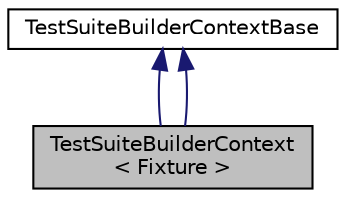 digraph "TestSuiteBuilderContext&lt; Fixture &gt;"
{
  edge [fontname="Helvetica",fontsize="10",labelfontname="Helvetica",labelfontsize="10"];
  node [fontname="Helvetica",fontsize="10",shape=record];
  Node1 [label="TestSuiteBuilderContext\l\< Fixture \>",height=0.2,width=0.4,color="black", fillcolor="grey75", style="filled", fontcolor="black"];
  Node2 -> Node1 [dir="back",color="midnightblue",fontsize="10",style="solid",fontname="Helvetica"];
  Node2 [label="TestSuiteBuilderContextBase",height=0.2,width=0.4,color="black", fillcolor="white", style="filled",URL="$class_test_suite_builder_context_base.html",tooltip="Context used when creating test suite in HelperMacros. "];
  Node2 -> Node1 [dir="back",color="midnightblue",fontsize="10",style="solid",fontname="Helvetica"];
}
